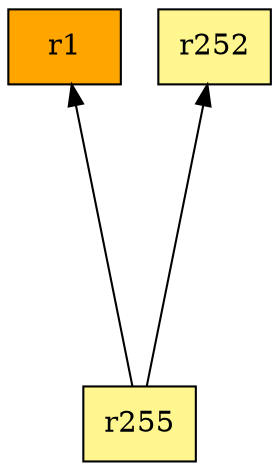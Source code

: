 digraph G {
rankdir=BT;ranksep="2.0";
"r255" [shape=record,fillcolor=khaki1,style=filled,label="{r255}"];
"r1" [shape=record,fillcolor=orange,style=filled,label="{r1}"];
"r252" [shape=record,fillcolor=khaki1,style=filled,label="{r252}"];
"r255" -> "r1"
"r255" -> "r252"
}